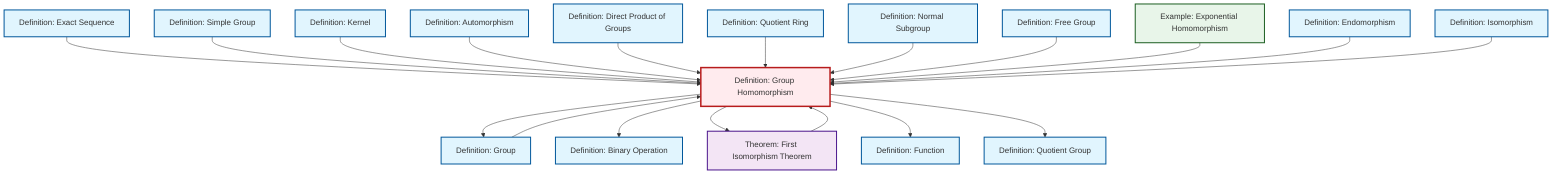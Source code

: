 graph TD
    classDef definition fill:#e1f5fe,stroke:#01579b,stroke-width:2px
    classDef theorem fill:#f3e5f5,stroke:#4a148c,stroke-width:2px
    classDef axiom fill:#fff3e0,stroke:#e65100,stroke-width:2px
    classDef example fill:#e8f5e9,stroke:#1b5e20,stroke-width:2px
    classDef current fill:#ffebee,stroke:#b71c1c,stroke-width:3px
    ex-exponential-homomorphism["Example: Exponential Homomorphism"]:::example
    def-endomorphism["Definition: Endomorphism"]:::definition
    def-exact-sequence["Definition: Exact Sequence"]:::definition
    def-kernel["Definition: Kernel"]:::definition
    def-isomorphism["Definition: Isomorphism"]:::definition
    def-quotient-ring["Definition: Quotient Ring"]:::definition
    def-binary-operation["Definition: Binary Operation"]:::definition
    thm-first-isomorphism["Theorem: First Isomorphism Theorem"]:::theorem
    def-function["Definition: Function"]:::definition
    def-simple-group["Definition: Simple Group"]:::definition
    def-group["Definition: Group"]:::definition
    def-automorphism["Definition: Automorphism"]:::definition
    def-quotient-group["Definition: Quotient Group"]:::definition
    def-free-group["Definition: Free Group"]:::definition
    def-direct-product["Definition: Direct Product of Groups"]:::definition
    def-normal-subgroup["Definition: Normal Subgroup"]:::definition
    def-homomorphism["Definition: Group Homomorphism"]:::definition
    def-exact-sequence --> def-homomorphism
    def-simple-group --> def-homomorphism
    def-homomorphism --> def-group
    def-kernel --> def-homomorphism
    def-homomorphism --> def-binary-operation
    def-automorphism --> def-homomorphism
    def-direct-product --> def-homomorphism
    def-quotient-ring --> def-homomorphism
    def-normal-subgroup --> def-homomorphism
    def-group --> def-homomorphism
    def-free-group --> def-homomorphism
    def-homomorphism --> thm-first-isomorphism
    thm-first-isomorphism --> def-homomorphism
    ex-exponential-homomorphism --> def-homomorphism
    def-endomorphism --> def-homomorphism
    def-homomorphism --> def-function
    def-homomorphism --> def-quotient-group
    def-isomorphism --> def-homomorphism
    class def-homomorphism current